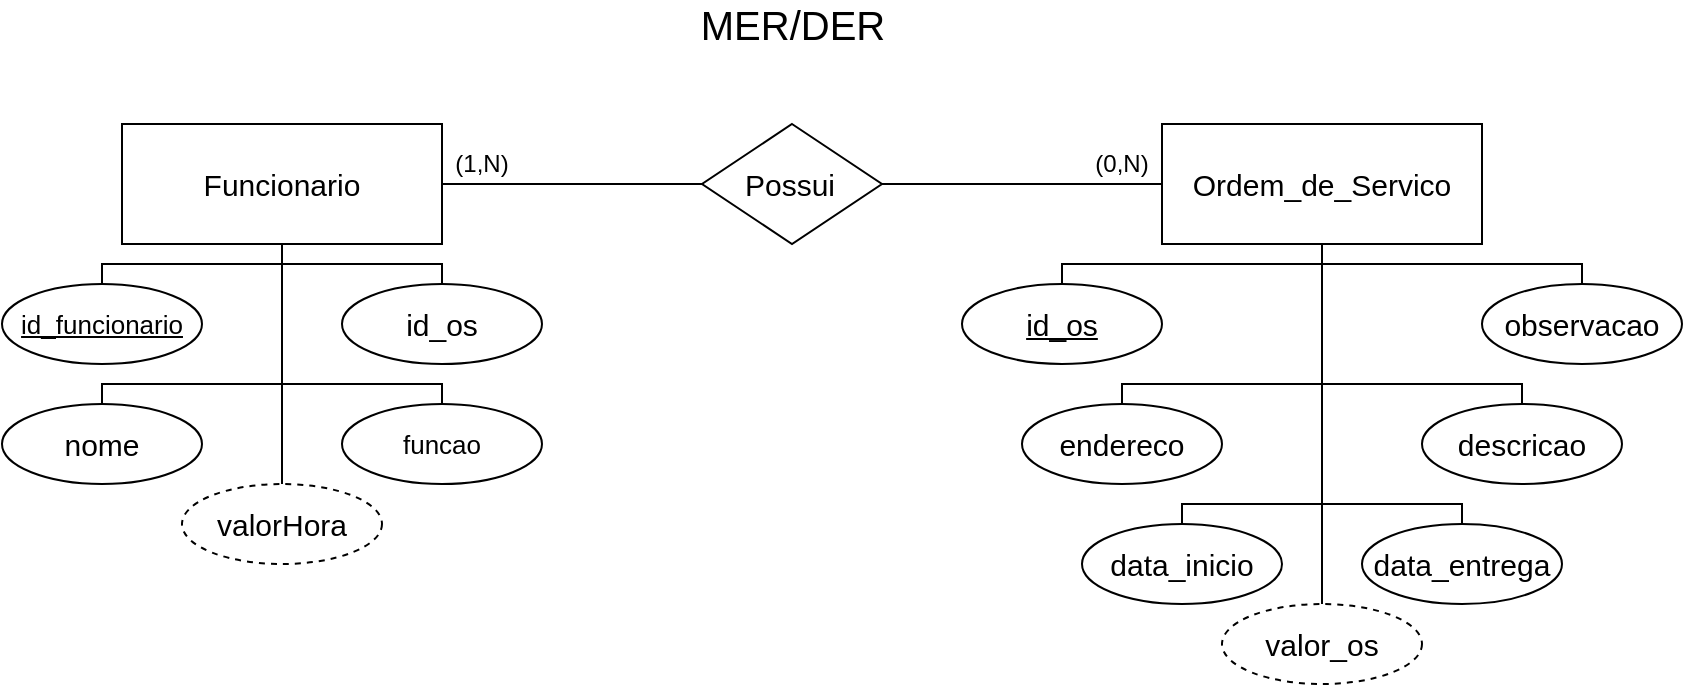 <mxfile version="14.0.0" type="device"><diagram id="M8ljW2gjTNbMKuKuaZmo" name="Page-1"><mxGraphModel dx="868" dy="490" grid="1" gridSize="10" guides="1" tooltips="1" connect="1" arrows="1" fold="1" page="1" pageScale="1" pageWidth="827" pageHeight="1169" math="0" shadow="0"><root><mxCell id="0"/><mxCell id="1" parent="0"/><mxCell id="2Evqzlc1Pz1r-t2WjGeC-11" value="" style="ellipse;whiteSpace=wrap;html=1;fontSize=15;" parent="1" vertex="1"><mxGeometry x="190" y="300" width="100" height="40" as="geometry"/></mxCell><mxCell id="2Evqzlc1Pz1r-t2WjGeC-6" value="" style="rhombus;whiteSpace=wrap;html=1;fontSize=15;" parent="1" vertex="1"><mxGeometry x="370" y="160" width="90" height="60" as="geometry"/></mxCell><mxCell id="2Evqzlc1Pz1r-t2WjGeC-9" style="edgeStyle=orthogonalEdgeStyle;rounded=0;orthogonalLoop=1;jettySize=auto;html=1;exitX=1;exitY=0.5;exitDx=0;exitDy=0;entryX=0;entryY=0.5;entryDx=0;entryDy=0;fontSize=15;endArrow=none;endFill=0;" parent="1" source="2Evqzlc1Pz1r-t2WjGeC-1" target="2Evqzlc1Pz1r-t2WjGeC-6" edge="1"><mxGeometry relative="1" as="geometry"/></mxCell><mxCell id="2Evqzlc1Pz1r-t2WjGeC-24" style="edgeStyle=orthogonalEdgeStyle;rounded=0;orthogonalLoop=1;jettySize=auto;html=1;exitX=0.5;exitY=1;exitDx=0;exitDy=0;entryX=0.5;entryY=0;entryDx=0;entryDy=0;endArrow=none;endFill=0;fontSize=13;" parent="1" source="2Evqzlc1Pz1r-t2WjGeC-1" target="2Evqzlc1Pz1r-t2WjGeC-15" edge="1"><mxGeometry relative="1" as="geometry"><Array as="points"><mxPoint x="160" y="290"/><mxPoint x="70" y="290"/></Array></mxGeometry></mxCell><mxCell id="2Evqzlc1Pz1r-t2WjGeC-26" style="edgeStyle=orthogonalEdgeStyle;rounded=0;orthogonalLoop=1;jettySize=auto;html=1;exitX=0.5;exitY=1;exitDx=0;exitDy=0;entryX=0.5;entryY=0;entryDx=0;entryDy=0;endArrow=none;endFill=0;fontSize=13;" parent="1" source="2Evqzlc1Pz1r-t2WjGeC-1" target="2Evqzlc1Pz1r-t2WjGeC-14" edge="1"><mxGeometry relative="1" as="geometry"><Array as="points"><mxPoint x="160" y="230"/><mxPoint x="70" y="230"/></Array></mxGeometry></mxCell><mxCell id="0_VVoT-aWvnA5o97XhOy-13" style="edgeStyle=orthogonalEdgeStyle;rounded=0;orthogonalLoop=1;jettySize=auto;html=1;exitX=0.5;exitY=1;exitDx=0;exitDy=0;entryX=0.5;entryY=0;entryDx=0;entryDy=0;endArrow=none;endFill=0;" edge="1" parent="1" source="2Evqzlc1Pz1r-t2WjGeC-1" target="0_VVoT-aWvnA5o97XhOy-4"><mxGeometry relative="1" as="geometry"><Array as="points"><mxPoint x="160" y="230"/><mxPoint x="240" y="230"/></Array></mxGeometry></mxCell><mxCell id="0_VVoT-aWvnA5o97XhOy-14" style="edgeStyle=orthogonalEdgeStyle;rounded=0;orthogonalLoop=1;jettySize=auto;html=1;exitX=0.5;exitY=1;exitDx=0;exitDy=0;entryX=0.5;entryY=0;entryDx=0;entryDy=0;endArrow=none;endFill=0;" edge="1" parent="1" source="2Evqzlc1Pz1r-t2WjGeC-1" target="2Evqzlc1Pz1r-t2WjGeC-11"><mxGeometry relative="1" as="geometry"><Array as="points"><mxPoint x="160" y="290"/><mxPoint x="240" y="290"/></Array></mxGeometry></mxCell><mxCell id="0_VVoT-aWvnA5o97XhOy-15" style="edgeStyle=orthogonalEdgeStyle;rounded=0;orthogonalLoop=1;jettySize=auto;html=1;exitX=0.5;exitY=1;exitDx=0;exitDy=0;entryX=0.5;entryY=0;entryDx=0;entryDy=0;endArrow=none;endFill=0;" edge="1" parent="1" source="2Evqzlc1Pz1r-t2WjGeC-1" target="2Evqzlc1Pz1r-t2WjGeC-39"><mxGeometry relative="1" as="geometry"/></mxCell><mxCell id="2Evqzlc1Pz1r-t2WjGeC-1" value="" style="rounded=0;whiteSpace=wrap;html=1;" parent="1" vertex="1"><mxGeometry x="80" y="160" width="160" height="60" as="geometry"/></mxCell><mxCell id="2Evqzlc1Pz1r-t2WjGeC-37" style="edgeStyle=orthogonalEdgeStyle;rounded=0;orthogonalLoop=1;jettySize=auto;html=1;exitX=0.5;exitY=1;exitDx=0;exitDy=0;entryX=0.5;entryY=0;entryDx=0;entryDy=0;endArrow=none;endFill=0;fontSize=15;" parent="1" source="2Evqzlc1Pz1r-t2WjGeC-4" target="2Evqzlc1Pz1r-t2WjGeC-27" edge="1"><mxGeometry relative="1" as="geometry"><Array as="points"><mxPoint x="680" y="230"/><mxPoint x="810" y="230"/></Array></mxGeometry></mxCell><mxCell id="zGsWIa2ZH-LvQ--rBU-y-3" style="edgeStyle=orthogonalEdgeStyle;rounded=0;orthogonalLoop=1;jettySize=auto;html=1;exitX=0.5;exitY=1;exitDx=0;exitDy=0;entryX=0.5;entryY=0;entryDx=0;entryDy=0;endArrow=none;endFill=0;" parent="1" source="2Evqzlc1Pz1r-t2WjGeC-4" target="zGsWIa2ZH-LvQ--rBU-y-1" edge="1"><mxGeometry relative="1" as="geometry"><Array as="points"><mxPoint x="680" y="230"/><mxPoint x="550" y="230"/></Array></mxGeometry></mxCell><mxCell id="zGsWIa2ZH-LvQ--rBU-y-4" style="edgeStyle=orthogonalEdgeStyle;rounded=0;orthogonalLoop=1;jettySize=auto;html=1;exitX=0.5;exitY=1;exitDx=0;exitDy=0;entryX=0.5;entryY=0;entryDx=0;entryDy=0;endArrow=none;endFill=0;" parent="1" source="2Evqzlc1Pz1r-t2WjGeC-4" target="2Evqzlc1Pz1r-t2WjGeC-30" edge="1"><mxGeometry relative="1" as="geometry"><Array as="points"><mxPoint x="680" y="290"/><mxPoint x="580" y="290"/></Array></mxGeometry></mxCell><mxCell id="zGsWIa2ZH-LvQ--rBU-y-5" style="edgeStyle=orthogonalEdgeStyle;rounded=0;orthogonalLoop=1;jettySize=auto;html=1;exitX=0.5;exitY=1;exitDx=0;exitDy=0;entryX=0.5;entryY=0;entryDx=0;entryDy=0;endArrow=none;endFill=0;" parent="1" source="2Evqzlc1Pz1r-t2WjGeC-4" target="2Evqzlc1Pz1r-t2WjGeC-28" edge="1"><mxGeometry relative="1" as="geometry"><Array as="points"><mxPoint x="680" y="290"/><mxPoint x="780" y="290"/></Array></mxGeometry></mxCell><mxCell id="0_VVoT-aWvnA5o97XhOy-9" style="edgeStyle=orthogonalEdgeStyle;rounded=0;orthogonalLoop=1;jettySize=auto;html=1;exitX=0.5;exitY=1;exitDx=0;exitDy=0;entryX=0.5;entryY=0;entryDx=0;entryDy=0;endArrow=none;endFill=0;" edge="1" parent="1" source="2Evqzlc1Pz1r-t2WjGeC-4" target="2Evqzlc1Pz1r-t2WjGeC-34"><mxGeometry relative="1" as="geometry"><Array as="points"><mxPoint x="680" y="350"/><mxPoint x="610" y="350"/></Array></mxGeometry></mxCell><mxCell id="0_VVoT-aWvnA5o97XhOy-10" style="edgeStyle=orthogonalEdgeStyle;rounded=0;orthogonalLoop=1;jettySize=auto;html=1;exitX=0.5;exitY=1;exitDx=0;exitDy=0;entryX=0.5;entryY=0;entryDx=0;entryDy=0;endArrow=none;endFill=0;" edge="1" parent="1" source="2Evqzlc1Pz1r-t2WjGeC-4" target="2Evqzlc1Pz1r-t2WjGeC-35"><mxGeometry relative="1" as="geometry"><Array as="points"><mxPoint x="680" y="350"/><mxPoint x="750" y="350"/></Array></mxGeometry></mxCell><mxCell id="0_VVoT-aWvnA5o97XhOy-18" style="edgeStyle=orthogonalEdgeStyle;rounded=0;orthogonalLoop=1;jettySize=auto;html=1;exitX=0.5;exitY=1;exitDx=0;exitDy=0;entryX=0.5;entryY=0;entryDx=0;entryDy=0;endArrow=none;endFill=0;" edge="1" parent="1" source="2Evqzlc1Pz1r-t2WjGeC-4" target="0_VVoT-aWvnA5o97XhOy-8"><mxGeometry relative="1" as="geometry"/></mxCell><mxCell id="2Evqzlc1Pz1r-t2WjGeC-4" value="" style="rounded=0;whiteSpace=wrap;html=1;fontSize=15;" parent="1" vertex="1"><mxGeometry x="600" y="160" width="160" height="60" as="geometry"/></mxCell><mxCell id="2Evqzlc1Pz1r-t2WjGeC-10" style="edgeStyle=orthogonalEdgeStyle;rounded=0;orthogonalLoop=1;jettySize=auto;html=1;exitX=1;exitY=0.5;exitDx=0;exitDy=0;entryX=0;entryY=0.5;entryDx=0;entryDy=0;endArrow=none;endFill=0;fontSize=15;" parent="1" source="2Evqzlc1Pz1r-t2WjGeC-6" target="2Evqzlc1Pz1r-t2WjGeC-4" edge="1"><mxGeometry relative="1" as="geometry"/></mxCell><mxCell id="2Evqzlc1Pz1r-t2WjGeC-7" value="Possui" style="text;html=1;strokeColor=none;fillColor=none;align=center;verticalAlign=middle;whiteSpace=wrap;rounded=0;fontSize=15;" parent="1" vertex="1"><mxGeometry x="394" y="180" width="40" height="20" as="geometry"/></mxCell><mxCell id="2Evqzlc1Pz1r-t2WjGeC-8" value="Funcionario" style="text;html=1;strokeColor=none;fillColor=none;align=center;verticalAlign=middle;whiteSpace=wrap;rounded=0;fontSize=15;" parent="1" vertex="1"><mxGeometry x="100" y="180" width="120" height="20" as="geometry"/></mxCell><mxCell id="2Evqzlc1Pz1r-t2WjGeC-14" value="" style="ellipse;whiteSpace=wrap;html=1;fontSize=15;" parent="1" vertex="1"><mxGeometry x="20" y="240" width="100" height="40" as="geometry"/></mxCell><mxCell id="2Evqzlc1Pz1r-t2WjGeC-15" value="" style="ellipse;whiteSpace=wrap;html=1;fontSize=15;" parent="1" vertex="1"><mxGeometry x="20" y="300" width="100" height="40" as="geometry"/></mxCell><mxCell id="2Evqzlc1Pz1r-t2WjGeC-20" value="id_funcionario" style="text;html=1;strokeColor=none;fillColor=none;align=center;verticalAlign=middle;whiteSpace=wrap;rounded=0;fontSize=13;fontStyle=4" parent="1" vertex="1"><mxGeometry x="50" y="250" width="40" height="20" as="geometry"/></mxCell><mxCell id="2Evqzlc1Pz1r-t2WjGeC-21" value="nome" style="text;html=1;strokeColor=none;fillColor=none;align=center;verticalAlign=middle;whiteSpace=wrap;rounded=0;fontSize=15;" parent="1" vertex="1"><mxGeometry x="50" y="310" width="40" height="20" as="geometry"/></mxCell><mxCell id="2Evqzlc1Pz1r-t2WjGeC-23" value="funcao" style="text;html=1;strokeColor=none;fillColor=none;align=center;verticalAlign=middle;whiteSpace=wrap;rounded=0;fontSize=13;" parent="1" vertex="1"><mxGeometry x="220" y="310" width="40" height="20" as="geometry"/></mxCell><mxCell id="2Evqzlc1Pz1r-t2WjGeC-27" value="" style="ellipse;whiteSpace=wrap;html=1;fontSize=15;" parent="1" vertex="1"><mxGeometry x="760" y="240" width="100" height="40" as="geometry"/></mxCell><mxCell id="2Evqzlc1Pz1r-t2WjGeC-28" value="descricao" style="ellipse;whiteSpace=wrap;html=1;fontSize=15;" parent="1" vertex="1"><mxGeometry x="730" y="300" width="100" height="40" as="geometry"/></mxCell><mxCell id="2Evqzlc1Pz1r-t2WjGeC-30" value="endereco" style="ellipse;whiteSpace=wrap;html=1;fontSize=15;" parent="1" vertex="1"><mxGeometry x="530" y="300" width="100" height="40" as="geometry"/></mxCell><mxCell id="2Evqzlc1Pz1r-t2WjGeC-32" value="Ordem_de_Servico" style="text;html=1;strokeColor=none;fillColor=none;align=center;verticalAlign=middle;whiteSpace=wrap;rounded=0;fontSize=15;" parent="1" vertex="1"><mxGeometry x="660" y="180" width="40" height="20" as="geometry"/></mxCell><mxCell id="2Evqzlc1Pz1r-t2WjGeC-33" value="observacao" style="text;html=1;strokeColor=none;fillColor=none;align=center;verticalAlign=middle;whiteSpace=wrap;rounded=0;fontSize=15;" parent="1" vertex="1"><mxGeometry x="790" y="250" width="40" height="20" as="geometry"/></mxCell><mxCell id="2Evqzlc1Pz1r-t2WjGeC-34" value="data_inicio" style="ellipse;whiteSpace=wrap;html=1;fontSize=15;" parent="1" vertex="1"><mxGeometry x="560" y="360" width="100" height="40" as="geometry"/></mxCell><mxCell id="2Evqzlc1Pz1r-t2WjGeC-35" value="data_entrega" style="ellipse;whiteSpace=wrap;html=1;fontSize=15;" parent="1" vertex="1"><mxGeometry x="700" y="360" width="100" height="40" as="geometry"/></mxCell><mxCell id="2Evqzlc1Pz1r-t2WjGeC-39" value="valorHora" style="ellipse;whiteSpace=wrap;html=1;fontSize=15;dashed=1;" parent="1" vertex="1"><mxGeometry x="110" y="340" width="100" height="40" as="geometry"/></mxCell><mxCell id="2Evqzlc1Pz1r-t2WjGeC-48" value="(1,N)" style="text;html=1;strokeColor=none;fillColor=none;align=center;verticalAlign=middle;whiteSpace=wrap;rounded=0;fontSize=12;" parent="1" vertex="1"><mxGeometry x="240" y="170" width="40" height="20" as="geometry"/></mxCell><mxCell id="2Evqzlc1Pz1r-t2WjGeC-49" value="(0,N)" style="text;html=1;strokeColor=none;fillColor=none;align=center;verticalAlign=middle;whiteSpace=wrap;rounded=0;fontSize=12;" parent="1" vertex="1"><mxGeometry x="560" y="170" width="40" height="20" as="geometry"/></mxCell><mxCell id="zGsWIa2ZH-LvQ--rBU-y-1" value="" style="ellipse;whiteSpace=wrap;html=1;fontSize=15;" parent="1" vertex="1"><mxGeometry x="500" y="240" width="100" height="40" as="geometry"/></mxCell><mxCell id="zGsWIa2ZH-LvQ--rBU-y-2" value="id_os" style="text;html=1;strokeColor=none;fillColor=none;align=center;verticalAlign=middle;whiteSpace=wrap;rounded=0;fontSize=15;fontStyle=4" parent="1" vertex="1"><mxGeometry x="530" y="250" width="40" height="20" as="geometry"/></mxCell><mxCell id="9CFpysZbZWfZmJvqFXVo-9" value="MER/DER" style="text;html=1;strokeColor=none;fillColor=none;align=center;verticalAlign=middle;whiteSpace=wrap;rounded=0;fontSize=20;" parent="1" vertex="1"><mxGeometry x="347.5" y="100" width="135" height="20" as="geometry"/></mxCell><mxCell id="0_VVoT-aWvnA5o97XhOy-4" value="id_os" style="ellipse;whiteSpace=wrap;html=1;fontSize=15;" vertex="1" parent="1"><mxGeometry x="190" y="240" width="100" height="40" as="geometry"/></mxCell><mxCell id="0_VVoT-aWvnA5o97XhOy-8" value="valor_os" style="ellipse;whiteSpace=wrap;html=1;fontSize=15;dashed=1;" vertex="1" parent="1"><mxGeometry x="630" y="400" width="100" height="40" as="geometry"/></mxCell></root></mxGraphModel></diagram></mxfile>